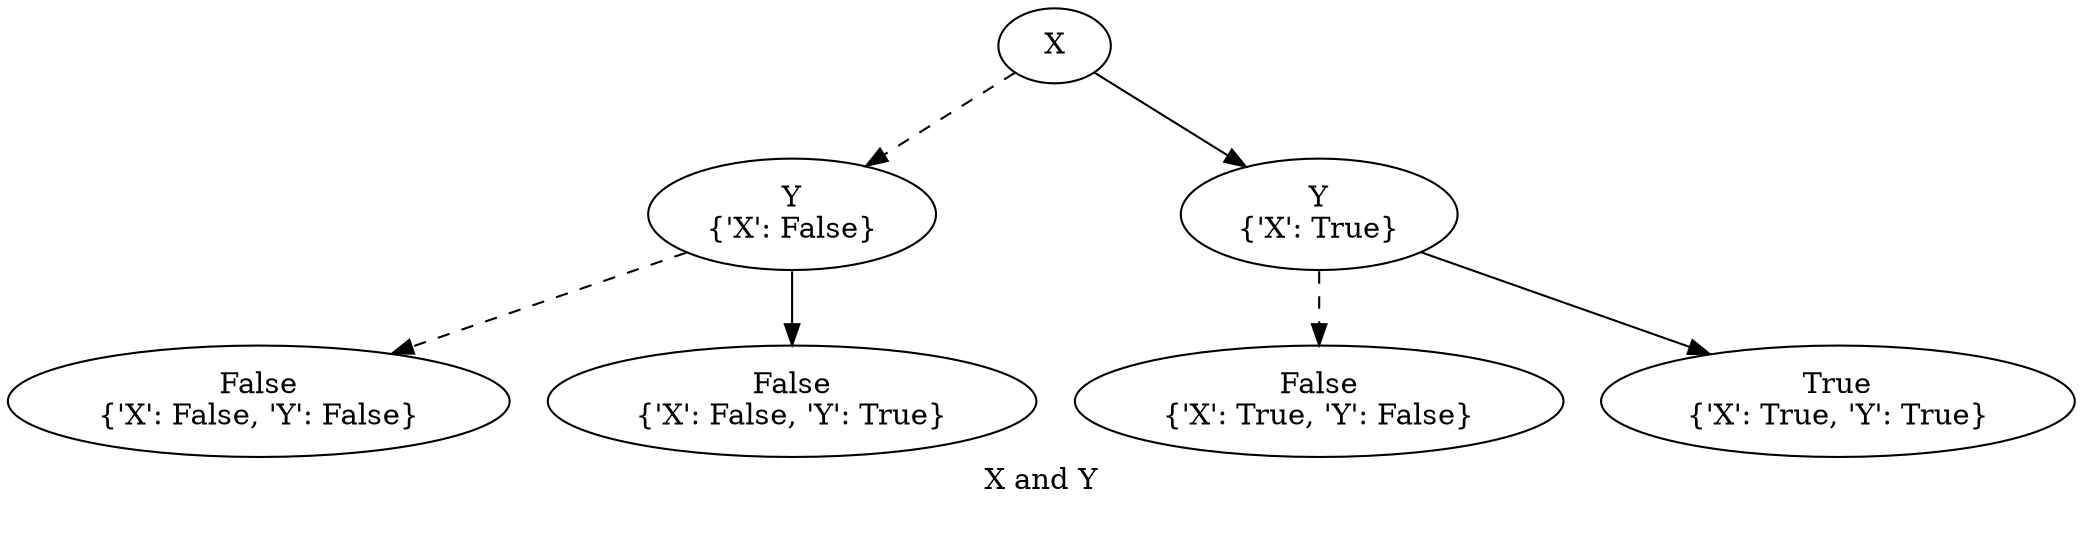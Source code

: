 digraph{
label="X and Y\n\n"
2878621718384[label=X]2878621718544[label="Y
{'X': False}"]
2878621718384 -> 2878621718544[style=dashed label="" fontcolor = gray]
2878621717584[label="False
{'X': False, 'Y': False}"]
2878621718544 -> 2878621717584[style=dashed label="" fontcolor = gray]
2878621719824[label="False
{'X': False, 'Y': True}"]
2878621718544 -> 2878621719824 [label="" fontcolor = gray]
2878621720144[label="Y
{'X': True}"]
2878621718384 -> 2878621720144 [label="" fontcolor = gray]
2878621719984[label="False
{'X': True, 'Y': False}"]
2878621720144 -> 2878621719984[style=dashed label="" fontcolor = gray]
2878621720464[label="True
{'X': True, 'Y': True}"]
2878621720144 -> 2878621720464 [label="" fontcolor = gray]
}